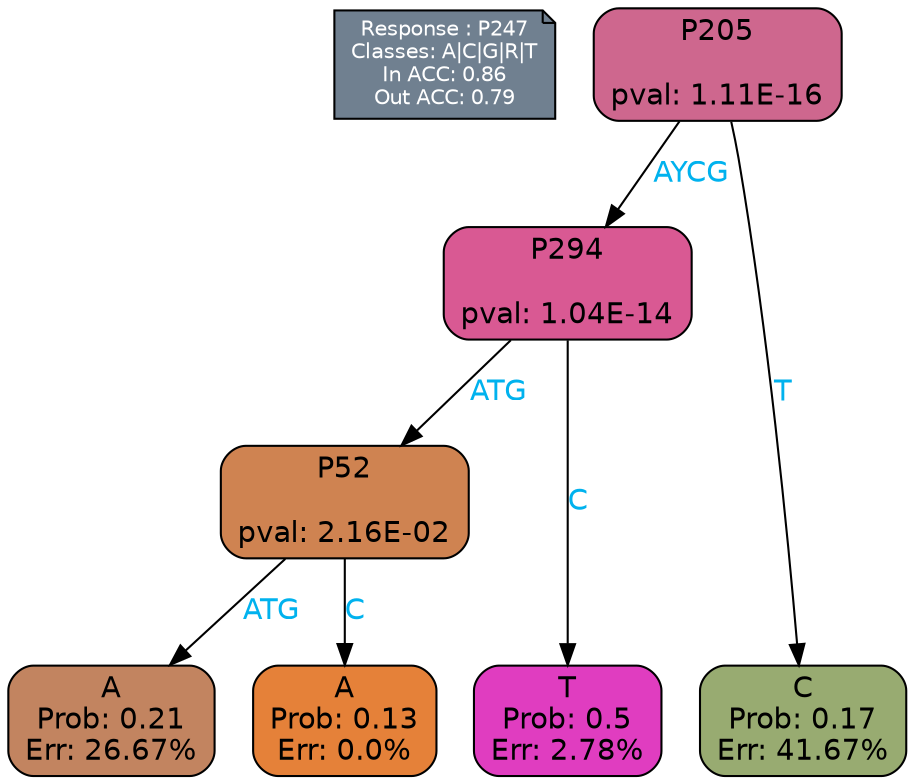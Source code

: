digraph Tree {
node [shape=box, style="filled, rounded", color="black", fontname=helvetica] ;
graph [ranksep=equally, splines=polylines, bgcolor=transparent, dpi=600] ;
edge [fontname=helvetica] ;
LEGEND [label="Response : P247
Classes: A|C|G|R|T
In ACC: 0.86
Out ACC: 0.79
",shape=note,align=left,style=filled,fillcolor="slategray",fontcolor="white",fontsize=10];1 [label="P205

pval: 1.11E-16", fillcolor="#ce678e"] ;
2 [label="P294

pval: 1.04E-14", fillcolor="#d95993"] ;
3 [label="P52

pval: 2.16E-02", fillcolor="#cf8351"] ;
4 [label="A
Prob: 0.21
Err: 26.67%", fillcolor="#c28460"] ;
5 [label="A
Prob: 0.13
Err: 0.0%", fillcolor="#e58139"] ;
6 [label="T
Prob: 0.5
Err: 2.78%", fillcolor="#e03dc0"] ;
7 [label="C
Prob: 0.17
Err: 41.67%", fillcolor="#98ab71"] ;
1 -> 2 [label="AYCG",fontcolor=deepskyblue2] ;
1 -> 7 [label="T",fontcolor=deepskyblue2] ;
2 -> 3 [label="ATG",fontcolor=deepskyblue2] ;
2 -> 6 [label="C",fontcolor=deepskyblue2] ;
3 -> 4 [label="ATG",fontcolor=deepskyblue2] ;
3 -> 5 [label="C",fontcolor=deepskyblue2] ;
{rank = same; 4;5;6;7;}{rank = same; LEGEND;1;}}